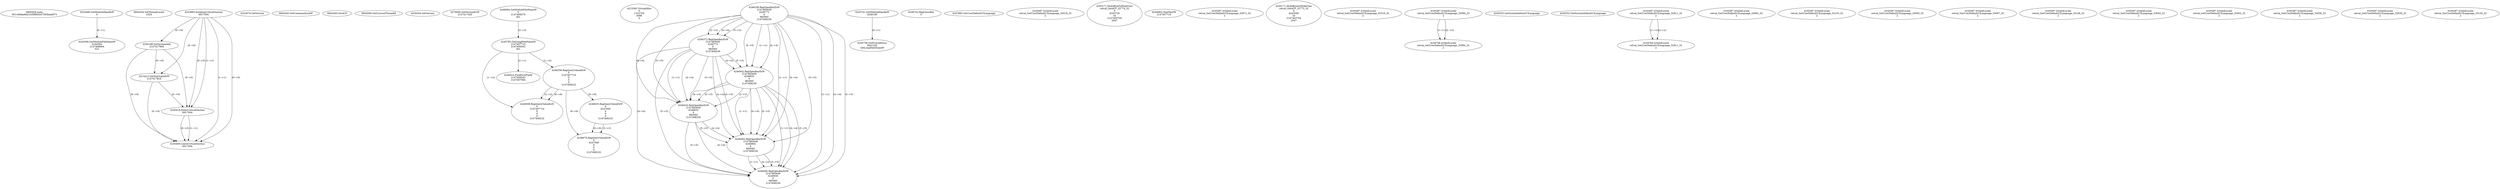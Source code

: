 // Global SCDG with merge call
digraph {
	0 [label="6850628.main
001c49dae8d21b398b9247593baddf73"]
	1 [label="4254480.GetModuleHandleW
0"]
	2 [label="6844434.SetThreadLocale
1024"]
	3 [label="4243965.InitializeCriticalSection
6917004"]
	4 [label="4243979.GetVersion
"]
	5 [label="4250188.GetSystemInfo
2147417660"]
	3 -> 5 [label="(0-->0)"]
	6 [label="6844540.GetCommandLineW
"]
	7 [label="4214413.GetStartupInfoW
2147417624"]
	3 -> 7 [label="(0-->0)"]
	5 -> 7 [label="(0-->0)"]
	8 [label="6844560.GetACP
"]
	9 [label="6844580.GetCurrentThreadId
"]
	10 [label="4250204.GetVersion
"]
	11 [label="4276690.GetVersionExW
2147417420"]
	12 [label="4243306.GetModuleFileNameW
4194304
2147408904
522"]
	1 -> 12 [label="(0-->1)"]
	13 [label="4248064.GetModuleFileNameW
0
2147408370
261"]
	14 [label="4215383.VirtualAlloc
0
1310704
4096
4"]
	15 [label="4246338.RegOpenKeyExW
2147483649
4246772
0
983065
2147408236"]
	16 [label="4246372.RegOpenKeyExW
2147483650
4246772
0
983065
2147408236"]
	15 -> 16 [label="(2-->2)"]
	15 -> 16 [label="(4-->4)"]
	15 -> 16 [label="(5-->5)"]
	17 [label="4246402.RegOpenKeyExW
2147483649
4246832
0
983065
2147408236"]
	15 -> 17 [label="(1-->1)"]
	15 -> 17 [label="(4-->4)"]
	16 -> 17 [label="(4-->4)"]
	15 -> 17 [label="(5-->5)"]
	16 -> 17 [label="(5-->5)"]
	18 [label="4245741.GetModuleHandleW
4246160"]
	19 [label="4245758.GetProcAddress
9441320
GetLongPathNameW"]
	18 -> 19 [label="(0-->1)"]
	20 [label="4245785.GetLongPathNameW
2147407710
2147406542
261"]
	13 -> 20 [label="(3-->3)"]
	21 [label="4246556.RegQueryValueExW
0
2147407710
0
0
0
2147408232"]
	20 -> 21 [label="(1-->2)"]
	22 [label="4246635.RegQueryValueExW
0
4247000
0
0
0
2147408232"]
	21 -> 22 [label="(6-->6)"]
	23 [label="4246722.RegCloseKey
0"]
	24 [label="4247883.GetUserDefaultUILanguage
"]
	25 [label="4245418.EnterCriticalSection
6917004"]
	3 -> 25 [label="(1-->1)"]
	3 -> 25 [label="(0-->0)"]
	5 -> 25 [label="(0-->0)"]
	7 -> 25 [label="(0-->0)"]
	26 [label="4245469.LeaveCriticalSection
6917004"]
	3 -> 26 [label="(1-->1)"]
	25 -> 26 [label="(1-->1)"]
	3 -> 26 [label="(0-->0)"]
	5 -> 26 [label="(0-->0)"]
	7 -> 26 [label="(0-->0)"]
	25 -> 26 [label="(0-->0)"]
	27 [label="4245487.IsValidLocale
retval_GetUserDefaultUILanguage_33018_32
2"]
	28 [label="4250171.MultiByteToWideChar
retval_GetACP_32774_32
0
4243728
16
2147403704
2047"]
	29 [label="4245683.CharNextW
2147407716"]
	30 [label="4245487.IsValidLocale
retval_GetUserDefaultUILanguage_32971_32
2"]
	31 [label="4250171.MultiByteToWideChar
retval_GetACP_32773_32
0
4243560
16
2147403704
2047"]
	32 [label="4246432.RegOpenKeyExW
2147483650
4246832
0
983065
2147408236"]
	16 -> 32 [label="(1-->1)"]
	17 -> 32 [label="(2-->2)"]
	15 -> 32 [label="(4-->4)"]
	16 -> 32 [label="(4-->4)"]
	17 -> 32 [label="(4-->4)"]
	15 -> 32 [label="(5-->5)"]
	16 -> 32 [label="(5-->5)"]
	17 -> 32 [label="(5-->5)"]
	33 [label="4246462.RegOpenKeyExW
2147483649
4246884
0
983065
2147408236"]
	15 -> 33 [label="(1-->1)"]
	17 -> 33 [label="(1-->1)"]
	15 -> 33 [label="(4-->4)"]
	16 -> 33 [label="(4-->4)"]
	17 -> 33 [label="(4-->4)"]
	32 -> 33 [label="(4-->4)"]
	15 -> 33 [label="(5-->5)"]
	16 -> 33 [label="(5-->5)"]
	17 -> 33 [label="(5-->5)"]
	32 -> 33 [label="(5-->5)"]
	34 [label="4245487.IsValidLocale
retval_GetUserDefaultUILanguage_33319_32
2"]
	35 [label="4246014.FindFirstFileW
2147406542
2147407064"]
	20 -> 35 [label="(2-->1)"]
	36 [label="4246599.RegQueryValueExW
0
2147407710
0
0
0
2147408232"]
	20 -> 36 [label="(1-->2)"]
	21 -> 36 [label="(2-->2)"]
	21 -> 36 [label="(6-->6)"]
	37 [label="4245487.IsValidLocale
retval_GetUserDefaultUILanguage_33084_32
2"]
	38 [label="4244766.IsValidLocale
retval_GetUserDefaultUILanguage_33084_32
2"]
	37 -> 38 [label="(1-->1)"]
	37 -> 38 [label="(2-->2)"]
	39 [label="4245525.GetSystemDefaultUILanguage
"]
	40 [label="4245552.GetSystemDefaultUILanguage
"]
	41 [label="4246676.RegQueryValueExW
0
4247000
0
0
0
2147408232"]
	22 -> 41 [label="(2-->2)"]
	21 -> 41 [label="(6-->6)"]
	22 -> 41 [label="(6-->6)"]
	42 [label="4245487.IsValidLocale
retval_GetUserDefaultUILanguage_32911_32
2"]
	43 [label="4245487.IsValidLocale
retval_GetUserDefaultUILanguage_32892_32
2"]
	44 [label="4245487.IsValidLocale
retval_GetUserDefaultUILanguage_33153_32
2"]
	45 [label="4246492.RegOpenKeyExW
2147483649
4246936
0
983065
2147408236"]
	15 -> 45 [label="(1-->1)"]
	17 -> 45 [label="(1-->1)"]
	33 -> 45 [label="(1-->1)"]
	15 -> 45 [label="(4-->4)"]
	16 -> 45 [label="(4-->4)"]
	17 -> 45 [label="(4-->4)"]
	32 -> 45 [label="(4-->4)"]
	33 -> 45 [label="(4-->4)"]
	15 -> 45 [label="(5-->5)"]
	16 -> 45 [label="(5-->5)"]
	17 -> 45 [label="(5-->5)"]
	32 -> 45 [label="(5-->5)"]
	33 -> 45 [label="(5-->5)"]
	46 [label="4245487.IsValidLocale
retval_GetUserDefaultUILanguage_33050_32
2"]
	47 [label="4245487.IsValidLocale
retval_GetUserDefaultUILanguage_33007_32
2"]
	48 [label="4245487.IsValidLocale
retval_GetUserDefaultUILanguage_33146_32
2"]
	49 [label="4245487.IsValidLocale
retval_GetUserDefaultUILanguage_33045_32
2"]
	50 [label="4245487.IsValidLocale
retval_GetUserDefaultUILanguage_33002_32
2"]
	51 [label="4245487.IsValidLocale
retval_GetUserDefaultUILanguage_33030_32
2"]
	52 [label="4245487.IsValidLocale
retval_GetUserDefaultUILanguage_32939_32
2"]
	53 [label="4245487.IsValidLocale
retval_GetUserDefaultUILanguage_33126_32
2"]
	54 [label="4244766.IsValidLocale
retval_GetUserDefaultUILanguage_32911_32
2"]
	42 -> 54 [label="(1-->1)"]
	42 -> 54 [label="(2-->2)"]
}
